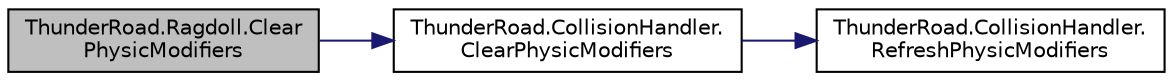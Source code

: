 digraph "ThunderRoad.Ragdoll.ClearPhysicModifiers"
{
 // LATEX_PDF_SIZE
  edge [fontname="Helvetica",fontsize="10",labelfontname="Helvetica",labelfontsize="10"];
  node [fontname="Helvetica",fontsize="10",shape=record];
  rankdir="LR";
  Node1 [label="ThunderRoad.Ragdoll.Clear\lPhysicModifiers",height=0.2,width=0.4,color="black", fillcolor="grey75", style="filled", fontcolor="black",tooltip="Clears the physic modifiers."];
  Node1 -> Node2 [color="midnightblue",fontsize="10",style="solid",fontname="Helvetica"];
  Node2 [label="ThunderRoad.CollisionHandler.\lClearPhysicModifiers",height=0.2,width=0.4,color="black", fillcolor="white", style="filled",URL="$class_thunder_road_1_1_collision_handler.html#aad7c842f675bc850a9fab4be9bc42aae",tooltip="Clears the physic modifiers."];
  Node2 -> Node3 [color="midnightblue",fontsize="10",style="solid",fontname="Helvetica"];
  Node3 [label="ThunderRoad.CollisionHandler.\lRefreshPhysicModifiers",height=0.2,width=0.4,color="black", fillcolor="white", style="filled",URL="$class_thunder_road_1_1_collision_handler.html#a9baba308d0401342c4f214a885582413",tooltip="Refreshes the physic modifiers."];
}
